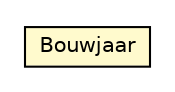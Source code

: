 #!/usr/local/bin/dot
#
# Class diagram 
# Generated by UMLGraph version R5_6-24-gf6e263 (http://www.umlgraph.org/)
#

digraph G {
	edge [fontname="Helvetica",fontsize=10,labelfontname="Helvetica",labelfontsize=10];
	node [fontname="Helvetica",fontsize=10,shape=plaintext];
	nodesep=0.25;
	ranksep=0.5;
	// nl.egem.stuf.sector.bg._0204.VBOFund.Bouwjaar
	c212574 [label=<<table title="nl.egem.stuf.sector.bg._0204.VBOFund.Bouwjaar" border="0" cellborder="1" cellspacing="0" cellpadding="2" port="p" bgcolor="lemonChiffon" href="./VBOFund.Bouwjaar.html">
		<tr><td><table border="0" cellspacing="0" cellpadding="1">
<tr><td align="center" balign="center"> Bouwjaar </td></tr>
		</table></td></tr>
		</table>>, URL="./VBOFund.Bouwjaar.html", fontname="Helvetica", fontcolor="black", fontsize=10.0];
}

